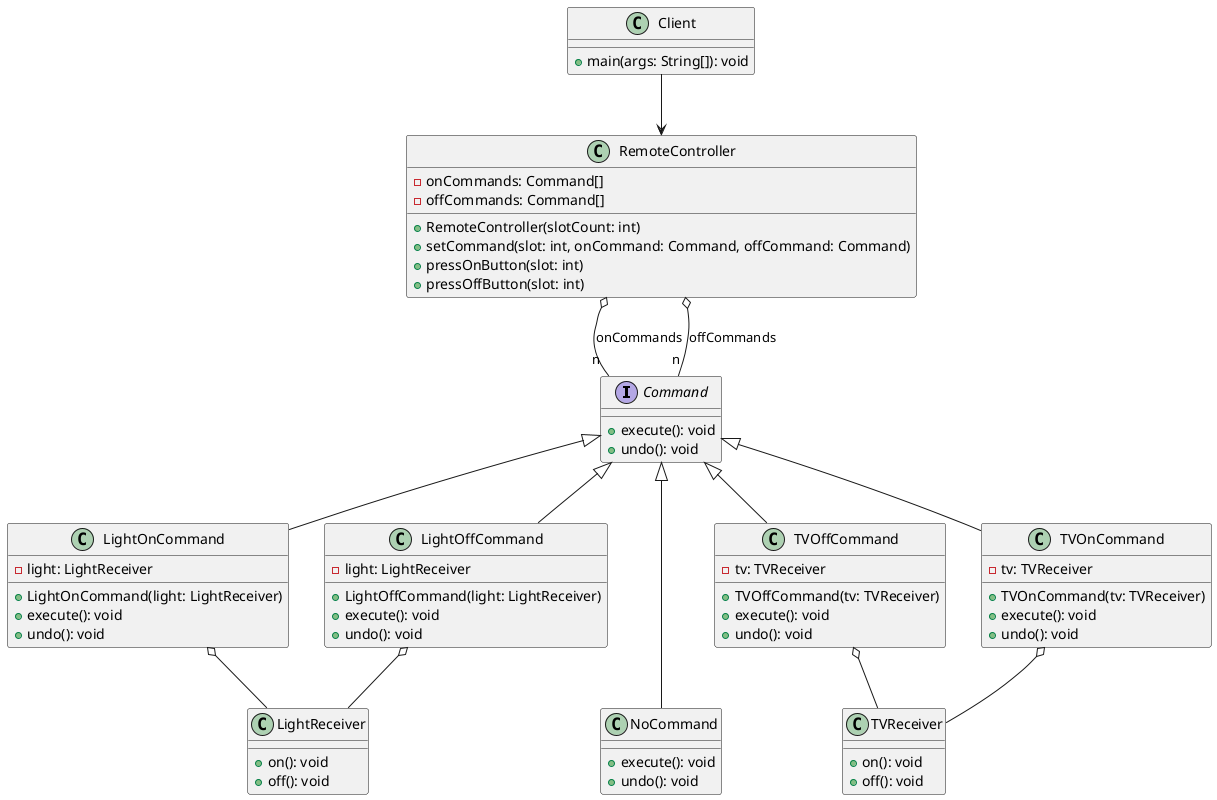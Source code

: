 @startuml
skinparam packageStyle rectangle

' 定义接口
interface Command {
    +execute(): void
    +undo(): void
}

' 定义接收者类
class LightReceiver {
    +on(): void
    +off(): void
}

class TVReceiver {
    +on(): void
    +off(): void
}

' 定义具体命令类
class LightOnCommand {
    -light: LightReceiver
    +LightOnCommand(light: LightReceiver)
    +execute(): void
    +undo(): void
}

class LightOffCommand {
    -light: LightReceiver
    +LightOffCommand(light: LightReceiver)
    +execute(): void
    +undo(): void
}

class TVOnCommand {
    -tv: TVReceiver
    +TVOnCommand(tv: TVReceiver)
    +execute(): void
    +undo(): void
}

class TVOffCommand {
    -tv: TVReceiver
    +TVOffCommand(tv: TVReceiver)
    +execute(): void
    +undo(): void
}

' 定义空命令类
class NoCommand {
    +execute(): void
    +undo(): void
}

' 定义遥控器类
class RemoteController {
    -onCommands: Command[]
    -offCommands: Command[]
    +RemoteController(slotCount: int)
    +setCommand(slot: int, onCommand: Command, offCommand: Command)
    +pressOnButton(slot: int)
    +pressOffButton(slot: int)
}

' 定义客户端类
class Client {
    +main(args: String[]): void
}

' 定义关系
Command <|-- LightOnCommand
Command <|-- LightOffCommand
Command <|-- TVOnCommand
Command <|-- TVOffCommand
Command <|-- NoCommand

LightOnCommand o-- LightReceiver
LightOffCommand o-- LightReceiver
TVOnCommand o-- TVReceiver
TVOffCommand o-- TVReceiver

RemoteController o-- "n" Command : onCommands
RemoteController o-- "n" Command : offCommands

Client --> RemoteController

' 调整布局，使 NoCommand 位于中间
LightOnCommand -[hidden]- NoCommand
LightOffCommand -[hidden]- NoCommand
TVOnCommand -[hidden]- NoCommand
TVOffCommand -[hidden]- NoCommand

@enduml
